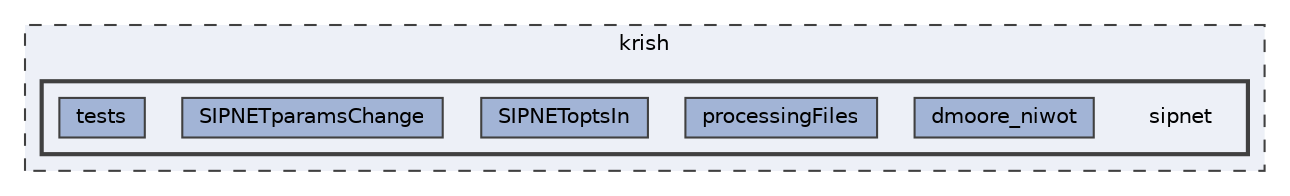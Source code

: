 digraph "sipnet"
{
 // LATEX_PDF_SIZE
  bgcolor="transparent";
  edge [fontname=Helvetica,fontsize=10,labelfontname=Helvetica,labelfontsize=10];
  node [fontname=Helvetica,fontsize=10,shape=box,height=0.2,width=0.4];
  compound=true
  subgraph clusterdir_bd7dae95528c3100c0bc4ee2af71f8e8 {
    graph [ bgcolor="#edf0f7", pencolor="grey25", label="krish", fontname=Helvetica,fontsize=10 style="filled,dashed", URL="dir_bd7dae95528c3100c0bc4ee2af71f8e8.html",tooltip=""]
  subgraph clusterdir_28c3b2f200bff85637bede5ea531c1ce {
    graph [ bgcolor="#edf0f7", pencolor="grey25", label="", fontname=Helvetica,fontsize=10 style="filled,bold", URL="dir_28c3b2f200bff85637bede5ea531c1ce.html",tooltip=""]
    dir_28c3b2f200bff85637bede5ea531c1ce [shape=plaintext, label="sipnet"];
  dir_4cf8ba7025a2de0aa65d166dc45d6931 [label="dmoore_niwot", fillcolor="#a2b4d6", color="grey25", style="filled", URL="dir_4cf8ba7025a2de0aa65d166dc45d6931.html",tooltip=""];
  dir_b57893dd221f48a2016e82a0c2022048 [label="processingFiles", fillcolor="#a2b4d6", color="grey25", style="filled", URL="dir_b57893dd221f48a2016e82a0c2022048.html",tooltip=""];
  dir_920b52717a025b53a2b7cade9d7819af [label="SIPNEToptsIn", fillcolor="#a2b4d6", color="grey25", style="filled", URL="dir_920b52717a025b53a2b7cade9d7819af.html",tooltip=""];
  dir_42c54144d0a86cb5a43c8f6f8ce76d48 [label="SIPNETparamsChange", fillcolor="#a2b4d6", color="grey25", style="filled", URL="dir_42c54144d0a86cb5a43c8f6f8ce76d48.html",tooltip=""];
  dir_af07bc0db47187195f04407da9452227 [label="tests", fillcolor="#a2b4d6", color="grey25", style="filled", URL="dir_af07bc0db47187195f04407da9452227.html",tooltip=""];
  }
  }
}
